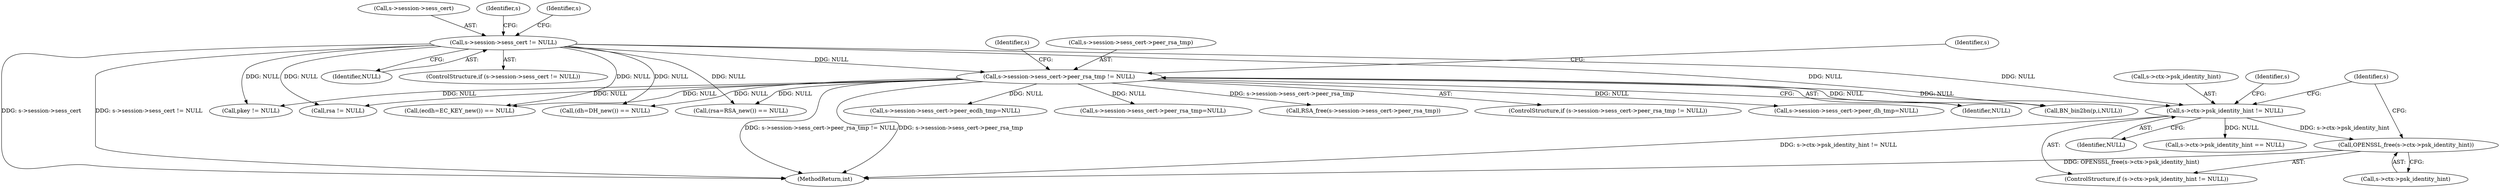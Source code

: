 digraph "0_openssl_b15f8769644b00ef7283521593360b7b2135cb63@API" {
"1000472" [label="(Call,OPENSSL_free(s->ctx->psk_identity_hint))"];
"1000465" [label="(Call,s->ctx->psk_identity_hint != NULL)"];
"1000298" [label="(Call,s->session->sess_cert->peer_rsa_tmp != NULL)"];
"1000289" [label="(Call,s->session->sess_cert != NULL)"];
"1000465" [label="(Call,s->ctx->psk_identity_hint != NULL)"];
"1000316" [label="(Call,s->session->sess_cert->peer_rsa_tmp=NULL)"];
"1000466" [label="(Call,s->ctx->psk_identity_hint)"];
"1000472" [label="(Call,OPENSSL_free(s->ctx->psk_identity_hint))"];
"1000312" [label="(Identifier,s)"];
"1000308" [label="(Call,RSA_free(s->session->sess_cert->peer_rsa_tmp))"];
"1000464" [label="(ControlStructure,if (s->ctx->psk_identity_hint != NULL))"];
"1000936" [label="(Call,(dh=DH_new()) == NULL)"];
"1000471" [label="(Identifier,NULL)"];
"1000290" [label="(Call,s->session->sess_cert)"];
"1000475" [label="(Identifier,s)"];
"1000382" [label="(Identifier,s)"];
"1001423" [label="(Call,pkey != NULL)"];
"1000297" [label="(ControlStructure,if (s->session->sess_cert->peer_rsa_tmp != NULL))"];
"1001744" [label="(Call,rsa != NULL)"];
"1000298" [label="(Call,s->session->sess_cert->peer_rsa_tmp != NULL)"];
"1000342" [label="(Call,s->session->sess_cert->peer_dh_tmp=NULL)"];
"1001186" [label="(Call,(ecdh=EC_KEY_new()) == NULL)"];
"1000473" [label="(Call,s->ctx->psk_identity_hint)"];
"1000780" [label="(Call,(rsa=RSA_new()) == NULL)"];
"1000329" [label="(Identifier,s)"];
"1000306" [label="(Identifier,NULL)"];
"1000295" [label="(Identifier,NULL)"];
"1000288" [label="(ControlStructure,if (s->session->sess_cert != NULL))"];
"1000289" [label="(Call,s->session->sess_cert != NULL)"];
"1000487" [label="(Call,s->ctx->psk_identity_hint == NULL)"];
"1000551" [label="(Call,BN_bin2bn(p,i,NULL))"];
"1001771" [label="(MethodReturn,int)"];
"1000302" [label="(Identifier,s)"];
"1000299" [label="(Call,s->session->sess_cert->peer_rsa_tmp)"];
"1000481" [label="(Identifier,s)"];
"1000368" [label="(Call,s->session->sess_cert->peer_ecdh_tmp=NULL)"];
"1000472" -> "1000464"  [label="AST: "];
"1000472" -> "1000473"  [label="CFG: "];
"1000473" -> "1000472"  [label="AST: "];
"1000481" -> "1000472"  [label="CFG: "];
"1000472" -> "1001771"  [label="DDG: OPENSSL_free(s->ctx->psk_identity_hint)"];
"1000465" -> "1000472"  [label="DDG: s->ctx->psk_identity_hint"];
"1000465" -> "1000464"  [label="AST: "];
"1000465" -> "1000471"  [label="CFG: "];
"1000466" -> "1000465"  [label="AST: "];
"1000471" -> "1000465"  [label="AST: "];
"1000475" -> "1000465"  [label="CFG: "];
"1000481" -> "1000465"  [label="CFG: "];
"1000465" -> "1001771"  [label="DDG: s->ctx->psk_identity_hint != NULL"];
"1000298" -> "1000465"  [label="DDG: NULL"];
"1000289" -> "1000465"  [label="DDG: NULL"];
"1000465" -> "1000487"  [label="DDG: NULL"];
"1000298" -> "1000297"  [label="AST: "];
"1000298" -> "1000306"  [label="CFG: "];
"1000299" -> "1000298"  [label="AST: "];
"1000306" -> "1000298"  [label="AST: "];
"1000312" -> "1000298"  [label="CFG: "];
"1000329" -> "1000298"  [label="CFG: "];
"1000298" -> "1001771"  [label="DDG: s->session->sess_cert->peer_rsa_tmp != NULL"];
"1000298" -> "1001771"  [label="DDG: s->session->sess_cert->peer_rsa_tmp"];
"1000289" -> "1000298"  [label="DDG: NULL"];
"1000298" -> "1000308"  [label="DDG: s->session->sess_cert->peer_rsa_tmp"];
"1000298" -> "1000316"  [label="DDG: NULL"];
"1000298" -> "1000342"  [label="DDG: NULL"];
"1000298" -> "1000368"  [label="DDG: NULL"];
"1000298" -> "1000551"  [label="DDG: NULL"];
"1000298" -> "1000780"  [label="DDG: NULL"];
"1000298" -> "1000936"  [label="DDG: NULL"];
"1000298" -> "1001186"  [label="DDG: NULL"];
"1000298" -> "1001423"  [label="DDG: NULL"];
"1000298" -> "1001744"  [label="DDG: NULL"];
"1000289" -> "1000288"  [label="AST: "];
"1000289" -> "1000295"  [label="CFG: "];
"1000290" -> "1000289"  [label="AST: "];
"1000295" -> "1000289"  [label="AST: "];
"1000302" -> "1000289"  [label="CFG: "];
"1000382" -> "1000289"  [label="CFG: "];
"1000289" -> "1001771"  [label="DDG: s->session->sess_cert"];
"1000289" -> "1001771"  [label="DDG: s->session->sess_cert != NULL"];
"1000289" -> "1000551"  [label="DDG: NULL"];
"1000289" -> "1000780"  [label="DDG: NULL"];
"1000289" -> "1000936"  [label="DDG: NULL"];
"1000289" -> "1001186"  [label="DDG: NULL"];
"1000289" -> "1001423"  [label="DDG: NULL"];
"1000289" -> "1001744"  [label="DDG: NULL"];
}
